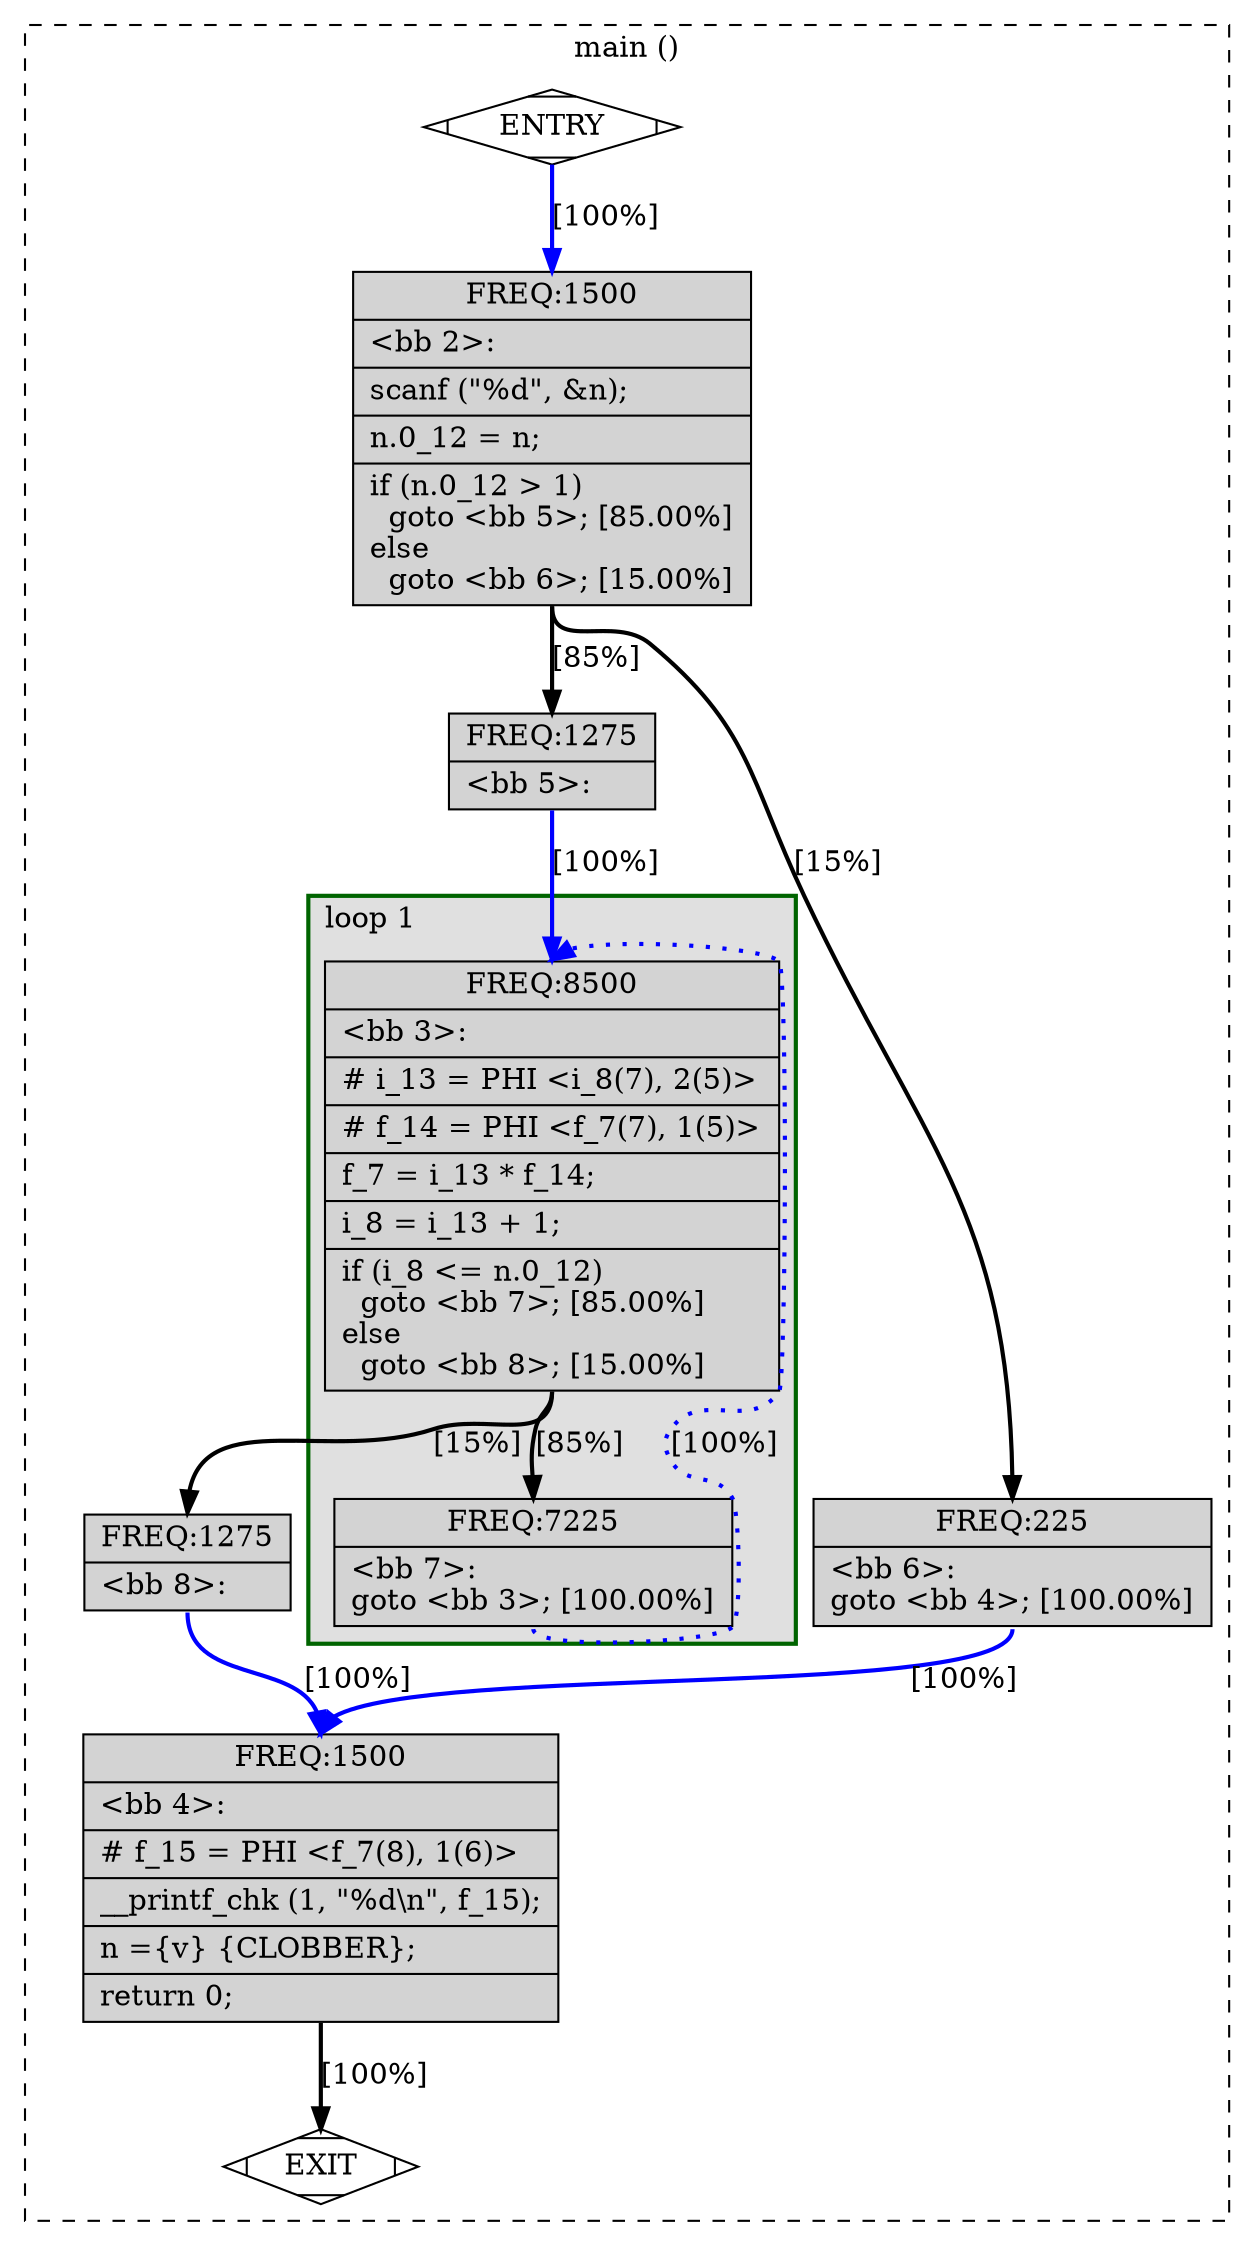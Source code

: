 digraph "main.c.226t.nrv" {
overlap=false;
subgraph "cluster_main" {
	style="dashed";
	color="black";
	label="main ()";
	subgraph cluster_23_1 {
	style="filled";
	color="darkgreen";
	fillcolor="grey88";
	label="loop 1";
	labeljust=l;
	penwidth=2;
	fn_23_basic_block_3 [shape=record,style=filled,fillcolor=lightgrey,label="{ FREQ:8500 |\<bb\ 3\>:\l\
|#\ i_13\ =\ PHI\ \<i_8(7),\ 2(5)\>\l\
|#\ f_14\ =\ PHI\ \<f_7(7),\ 1(5)\>\l\
|f_7\ =\ i_13\ *\ f_14;\l\
|i_8\ =\ i_13\ +\ 1;\l\
|if\ (i_8\ \<=\ n.0_12)\l\
\ \ goto\ \<bb\ 7\>;\ [85.00%]\l\
else\l\
\ \ goto\ \<bb\ 8\>;\ [15.00%]\l\
}"];

	fn_23_basic_block_7 [shape=record,style=filled,fillcolor=lightgrey,label="{ FREQ:7225 |\<bb\ 7\>:\l\
goto\ \<bb\ 3\>;\ [100.00%]\l\
}"];

	}
	fn_23_basic_block_0 [shape=Mdiamond,style=filled,fillcolor=white,label="ENTRY"];

	fn_23_basic_block_1 [shape=Mdiamond,style=filled,fillcolor=white,label="EXIT"];

	fn_23_basic_block_2 [shape=record,style=filled,fillcolor=lightgrey,label="{ FREQ:1500 |\<bb\ 2\>:\l\
|scanf\ (\"%d\",\ &n);\l\
|n.0_12\ =\ n;\l\
|if\ (n.0_12\ \>\ 1)\l\
\ \ goto\ \<bb\ 5\>;\ [85.00%]\l\
else\l\
\ \ goto\ \<bb\ 6\>;\ [15.00%]\l\
}"];

	fn_23_basic_block_6 [shape=record,style=filled,fillcolor=lightgrey,label="{ FREQ:225 |\<bb\ 6\>:\l\
goto\ \<bb\ 4\>;\ [100.00%]\l\
}"];

	fn_23_basic_block_5 [shape=record,style=filled,fillcolor=lightgrey,label="{ FREQ:1275 |\<bb\ 5\>:\l\
}"];

	fn_23_basic_block_8 [shape=record,style=filled,fillcolor=lightgrey,label="{ FREQ:1275 |\<bb\ 8\>:\l\
}"];

	fn_23_basic_block_4 [shape=record,style=filled,fillcolor=lightgrey,label="{ FREQ:1500 |\<bb\ 4\>:\l\
|#\ f_15\ =\ PHI\ \<f_7(8),\ 1(6)\>\l\
|__printf_chk\ (1,\ \"%d\\n\",\ f_15);\l\
|n\ =\{v\}\ \{CLOBBER\};\l\
|return\ 0;\l\
}"];

	fn_23_basic_block_0:s -> fn_23_basic_block_2:n [style="solid,bold",color=blue,weight=100,constraint=true, label="[100%]"];
	fn_23_basic_block_2:s -> fn_23_basic_block_5:n [style="solid,bold",color=black,weight=10,constraint=true, label="[85%]"];
	fn_23_basic_block_2:s -> fn_23_basic_block_6:n [style="solid,bold",color=black,weight=10,constraint=true, label="[15%]"];
	fn_23_basic_block_6:s -> fn_23_basic_block_4:n [style="solid,bold",color=blue,weight=100,constraint=true, label="[100%]"];
	fn_23_basic_block_5:s -> fn_23_basic_block_3:n [style="solid,bold",color=blue,weight=100,constraint=true, label="[100%]"];
	fn_23_basic_block_3:s -> fn_23_basic_block_7:n [style="solid,bold",color=black,weight=10,constraint=true, label="[85%]"];
	fn_23_basic_block_3:s -> fn_23_basic_block_8:n [style="solid,bold",color=black,weight=10,constraint=true, label="[15%]"];
	fn_23_basic_block_7:s -> fn_23_basic_block_3:n [style="dotted,bold",color=blue,weight=10,constraint=false, label="[100%]"];
	fn_23_basic_block_8:s -> fn_23_basic_block_4:n [style="solid,bold",color=blue,weight=100,constraint=true, label="[100%]"];
	fn_23_basic_block_4:s -> fn_23_basic_block_1:n [style="solid,bold",color=black,weight=10,constraint=true, label="[100%]"];
	fn_23_basic_block_0:s -> fn_23_basic_block_1:n [style="invis",constraint=true];
}
}
